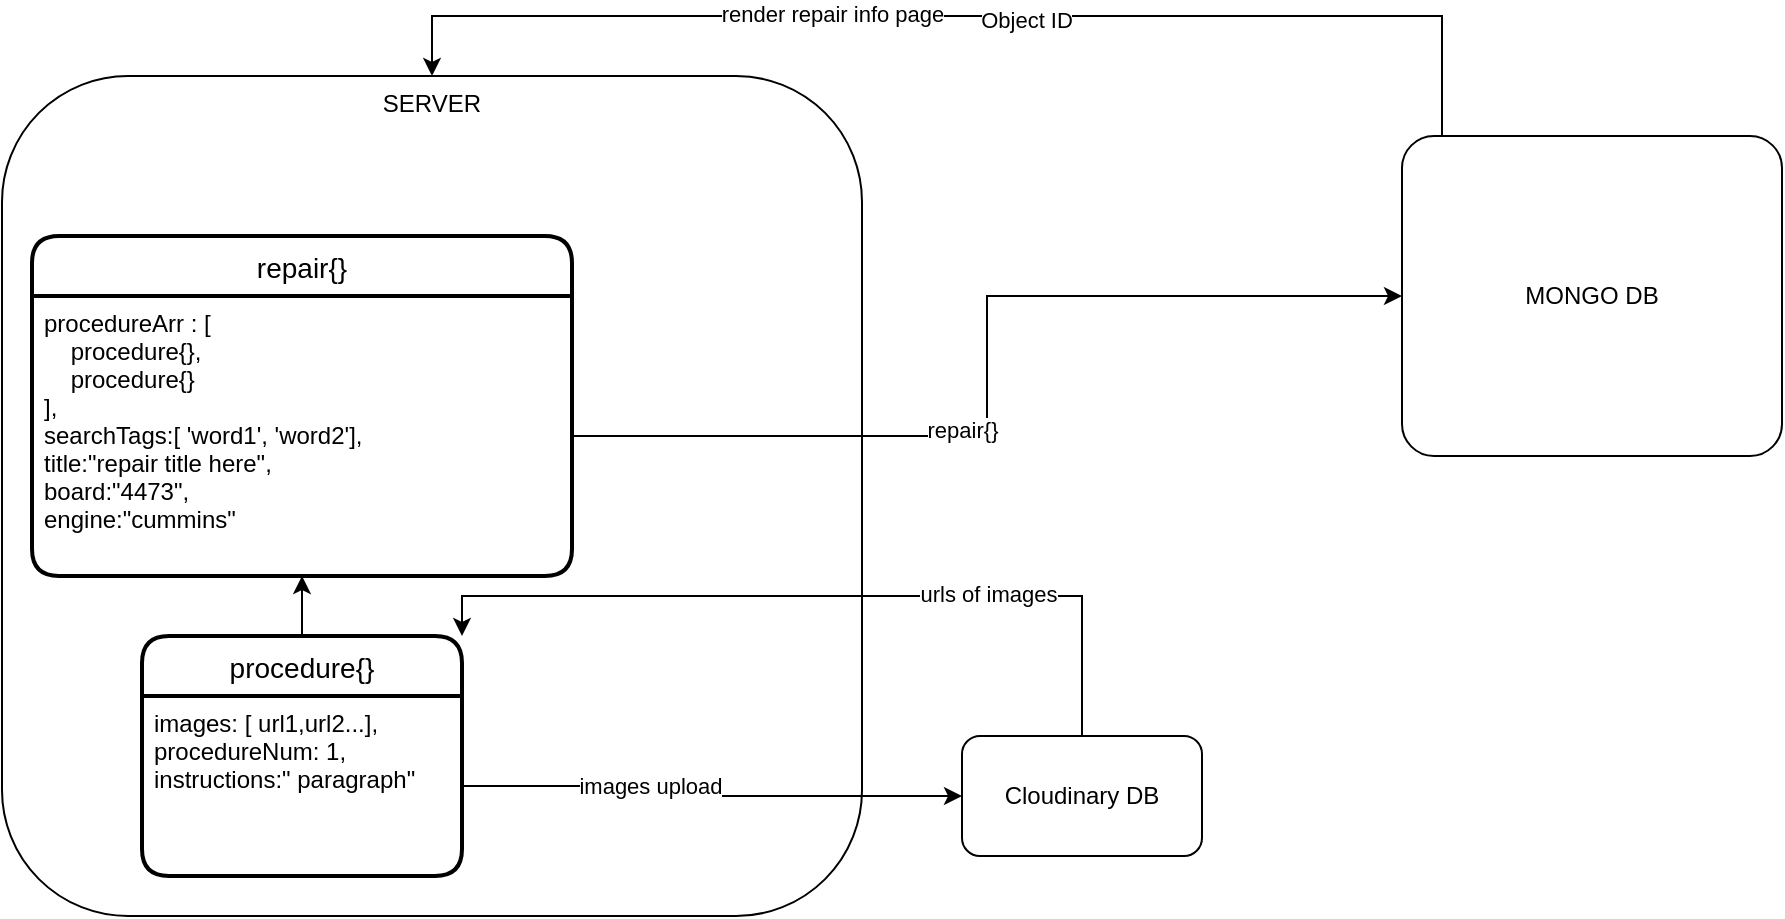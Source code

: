 <mxfile version="20.0.4" type="github">
  <diagram id="_fR8ZBBd7SV-pSSH4zh0" name="Page-1">
    <mxGraphModel dx="1888" dy="1647" grid="1" gridSize="10" guides="1" tooltips="1" connect="1" arrows="1" fold="1" page="1" pageScale="1" pageWidth="850" pageHeight="1100" math="0" shadow="0">
      <root>
        <mxCell id="0" />
        <mxCell id="1" parent="0" />
        <mxCell id="SgBdB3519hFfRBgk3TLD-6" value="SERVER" style="rounded=1;whiteSpace=wrap;html=1;verticalAlign=top;" vertex="1" parent="1">
          <mxGeometry x="-50" y="30" width="430" height="420" as="geometry" />
        </mxCell>
        <mxCell id="YNdM1Ef5C3AIkdkQwITm-17" value="repair{}" style="swimlane;childLayout=stackLayout;horizontal=1;startSize=30;horizontalStack=0;rounded=1;fontSize=14;fontStyle=0;strokeWidth=2;resizeParent=0;resizeLast=1;shadow=0;dashed=0;align=center;" parent="1" vertex="1">
          <mxGeometry x="-35" y="110" width="270" height="170" as="geometry" />
        </mxCell>
        <mxCell id="YNdM1Ef5C3AIkdkQwITm-18" value="procedureArr : [&#xa;    procedure{},&#xa;    procedure{}&#xa;],&#xa;searchTags:[ &#39;word1&#39;, &#39;word2&#39;],&#xa;title:&quot;repair title here&quot;,&#xa;board:&quot;4473&quot;,&#xa;engine:&quot;cummins&quot;&#xa;" style="align=left;strokeColor=none;fillColor=none;spacingLeft=4;fontSize=12;verticalAlign=top;resizable=0;rotatable=0;part=1;" parent="YNdM1Ef5C3AIkdkQwITm-17" vertex="1">
          <mxGeometry y="30" width="270" height="140" as="geometry" />
        </mxCell>
        <mxCell id="YNdM1Ef5C3AIkdkQwITm-26" value="" style="edgeStyle=orthogonalEdgeStyle;rounded=0;orthogonalLoop=1;jettySize=auto;html=1;" parent="1" source="YNdM1Ef5C3AIkdkQwITm-20" target="YNdM1Ef5C3AIkdkQwITm-18" edge="1">
          <mxGeometry relative="1" as="geometry" />
        </mxCell>
        <mxCell id="YNdM1Ef5C3AIkdkQwITm-20" value="procedure{}" style="swimlane;childLayout=stackLayout;horizontal=1;startSize=30;horizontalStack=0;rounded=1;fontSize=14;fontStyle=0;strokeWidth=2;resizeParent=0;resizeLast=1;shadow=0;dashed=0;align=center;" parent="1" vertex="1">
          <mxGeometry x="20" y="310" width="160" height="120" as="geometry" />
        </mxCell>
        <mxCell id="YNdM1Ef5C3AIkdkQwITm-21" value="images: [ url1,url2...],&#xa;procedureNum: 1,&#xa;instructions:&quot; paragraph&quot;" style="align=left;strokeColor=none;fillColor=none;spacingLeft=4;fontSize=12;verticalAlign=top;resizable=0;rotatable=0;part=1;" parent="YNdM1Ef5C3AIkdkQwITm-20" vertex="1">
          <mxGeometry y="30" width="160" height="90" as="geometry" />
        </mxCell>
        <mxCell id="SgBdB3519hFfRBgk3TLD-3" style="edgeStyle=orthogonalEdgeStyle;rounded=0;orthogonalLoop=1;jettySize=auto;html=1;entryX=0.5;entryY=0;entryDx=0;entryDy=0;" edge="1" parent="1" source="YNdM1Ef5C3AIkdkQwITm-28" target="SgBdB3519hFfRBgk3TLD-6">
          <mxGeometry relative="1" as="geometry">
            <mxPoint x="705" y="20" as="targetPoint" />
            <Array as="points">
              <mxPoint x="670" />
              <mxPoint x="165" />
            </Array>
          </mxGeometry>
        </mxCell>
        <mxCell id="SgBdB3519hFfRBgk3TLD-5" value="Object ID" style="edgeLabel;html=1;align=center;verticalAlign=middle;resizable=0;points=[];" vertex="1" connectable="0" parent="SgBdB3519hFfRBgk3TLD-3">
          <mxGeometry x="-0.1" y="2" relative="1" as="geometry">
            <mxPoint as="offset" />
          </mxGeometry>
        </mxCell>
        <mxCell id="SgBdB3519hFfRBgk3TLD-7" value="render repair info page" style="edgeLabel;html=1;align=center;verticalAlign=middle;resizable=0;points=[];" vertex="1" connectable="0" parent="SgBdB3519hFfRBgk3TLD-3">
          <mxGeometry x="0.228" y="-1" relative="1" as="geometry">
            <mxPoint as="offset" />
          </mxGeometry>
        </mxCell>
        <mxCell id="YNdM1Ef5C3AIkdkQwITm-28" value="MONGO DB" style="rounded=1;arcSize=10;whiteSpace=wrap;html=1;align=center;" parent="1" vertex="1">
          <mxGeometry x="650" y="60" width="190" height="160" as="geometry" />
        </mxCell>
        <mxCell id="YNdM1Ef5C3AIkdkQwITm-29" style="edgeStyle=orthogonalEdgeStyle;rounded=0;orthogonalLoop=1;jettySize=auto;html=1;" parent="1" source="YNdM1Ef5C3AIkdkQwITm-18" target="YNdM1Ef5C3AIkdkQwITm-28" edge="1">
          <mxGeometry relative="1" as="geometry" />
        </mxCell>
        <mxCell id="SgBdB3519hFfRBgk3TLD-4" value="repair{}" style="edgeLabel;html=1;align=center;verticalAlign=middle;resizable=0;points=[];" vertex="1" connectable="0" parent="YNdM1Ef5C3AIkdkQwITm-29">
          <mxGeometry x="-0.195" y="3" relative="1" as="geometry">
            <mxPoint as="offset" />
          </mxGeometry>
        </mxCell>
        <mxCell id="UgAMD2NZTh5MXzYb_I-q-1" value="Cloudinary DB" style="rounded=1;whiteSpace=wrap;html=1;" parent="1" vertex="1">
          <mxGeometry x="430" y="360" width="120" height="60" as="geometry" />
        </mxCell>
        <mxCell id="UgAMD2NZTh5MXzYb_I-q-3" style="edgeStyle=orthogonalEdgeStyle;rounded=0;orthogonalLoop=1;jettySize=auto;html=1;entryX=0;entryY=0.5;entryDx=0;entryDy=0;" parent="1" source="YNdM1Ef5C3AIkdkQwITm-21" target="UgAMD2NZTh5MXzYb_I-q-1" edge="1">
          <mxGeometry relative="1" as="geometry" />
        </mxCell>
        <mxCell id="UgAMD2NZTh5MXzYb_I-q-10" value="images upload" style="edgeLabel;html=1;align=center;verticalAlign=middle;resizable=0;points=[];" parent="UgAMD2NZTh5MXzYb_I-q-3" vertex="1" connectable="0">
          <mxGeometry x="-0.265" relative="1" as="geometry">
            <mxPoint as="offset" />
          </mxGeometry>
        </mxCell>
        <mxCell id="UgAMD2NZTh5MXzYb_I-q-6" style="edgeStyle=orthogonalEdgeStyle;rounded=0;orthogonalLoop=1;jettySize=auto;html=1;entryX=1;entryY=0;entryDx=0;entryDy=0;exitX=0.5;exitY=0;exitDx=0;exitDy=0;" parent="1" source="UgAMD2NZTh5MXzYb_I-q-1" target="YNdM1Ef5C3AIkdkQwITm-20" edge="1">
          <mxGeometry relative="1" as="geometry">
            <mxPoint x="430" y="310.048" as="sourcePoint" />
          </mxGeometry>
        </mxCell>
        <mxCell id="UgAMD2NZTh5MXzYb_I-q-8" value="urls of images" style="edgeLabel;html=1;align=center;verticalAlign=middle;resizable=0;points=[];" parent="UgAMD2NZTh5MXzYb_I-q-6" vertex="1" connectable="0">
          <mxGeometry x="-0.416" y="-1" relative="1" as="geometry">
            <mxPoint as="offset" />
          </mxGeometry>
        </mxCell>
      </root>
    </mxGraphModel>
  </diagram>
</mxfile>
